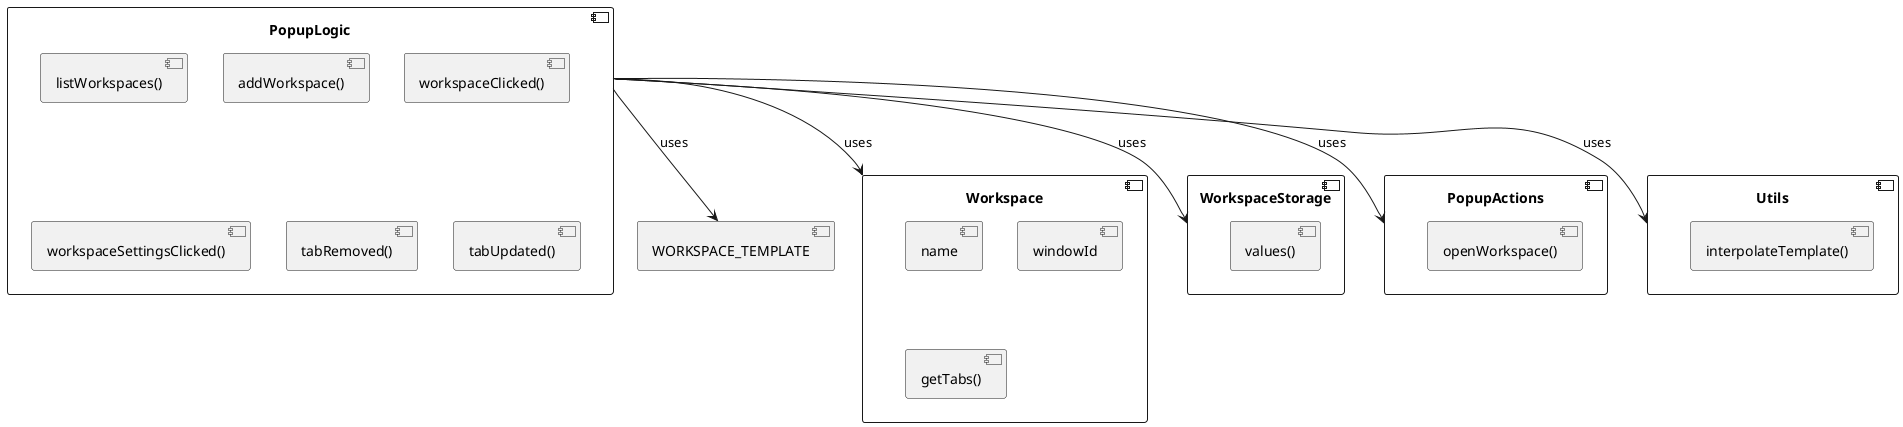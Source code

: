 @startuml component-popup-logic
component [PopupLogic] {
  [listWorkspaces()]
  [addWorkspace()]
  [workspaceClicked()]
  [workspaceSettingsClicked()]
  [tabRemoved()]
  [tabUpdated()]
}

component [Workspace] {
  [name]
  [windowId]
  [getTabs()]
}

component [WorkspaceStorage] {
  [values()]
}

component [PopupActions] {
  [openWorkspace()]
}

component [Utils] {
  [interpolateTemplate()]
}

component [WORKSPACE_TEMPLATE]

PopupLogic --> Workspace : uses
PopupLogic --> WorkspaceStorage : uses
PopupLogic --> PopupActions : uses
PopupLogic --> Utils : uses
PopupLogic --> WORKSPACE_TEMPLATE : uses
@enduml